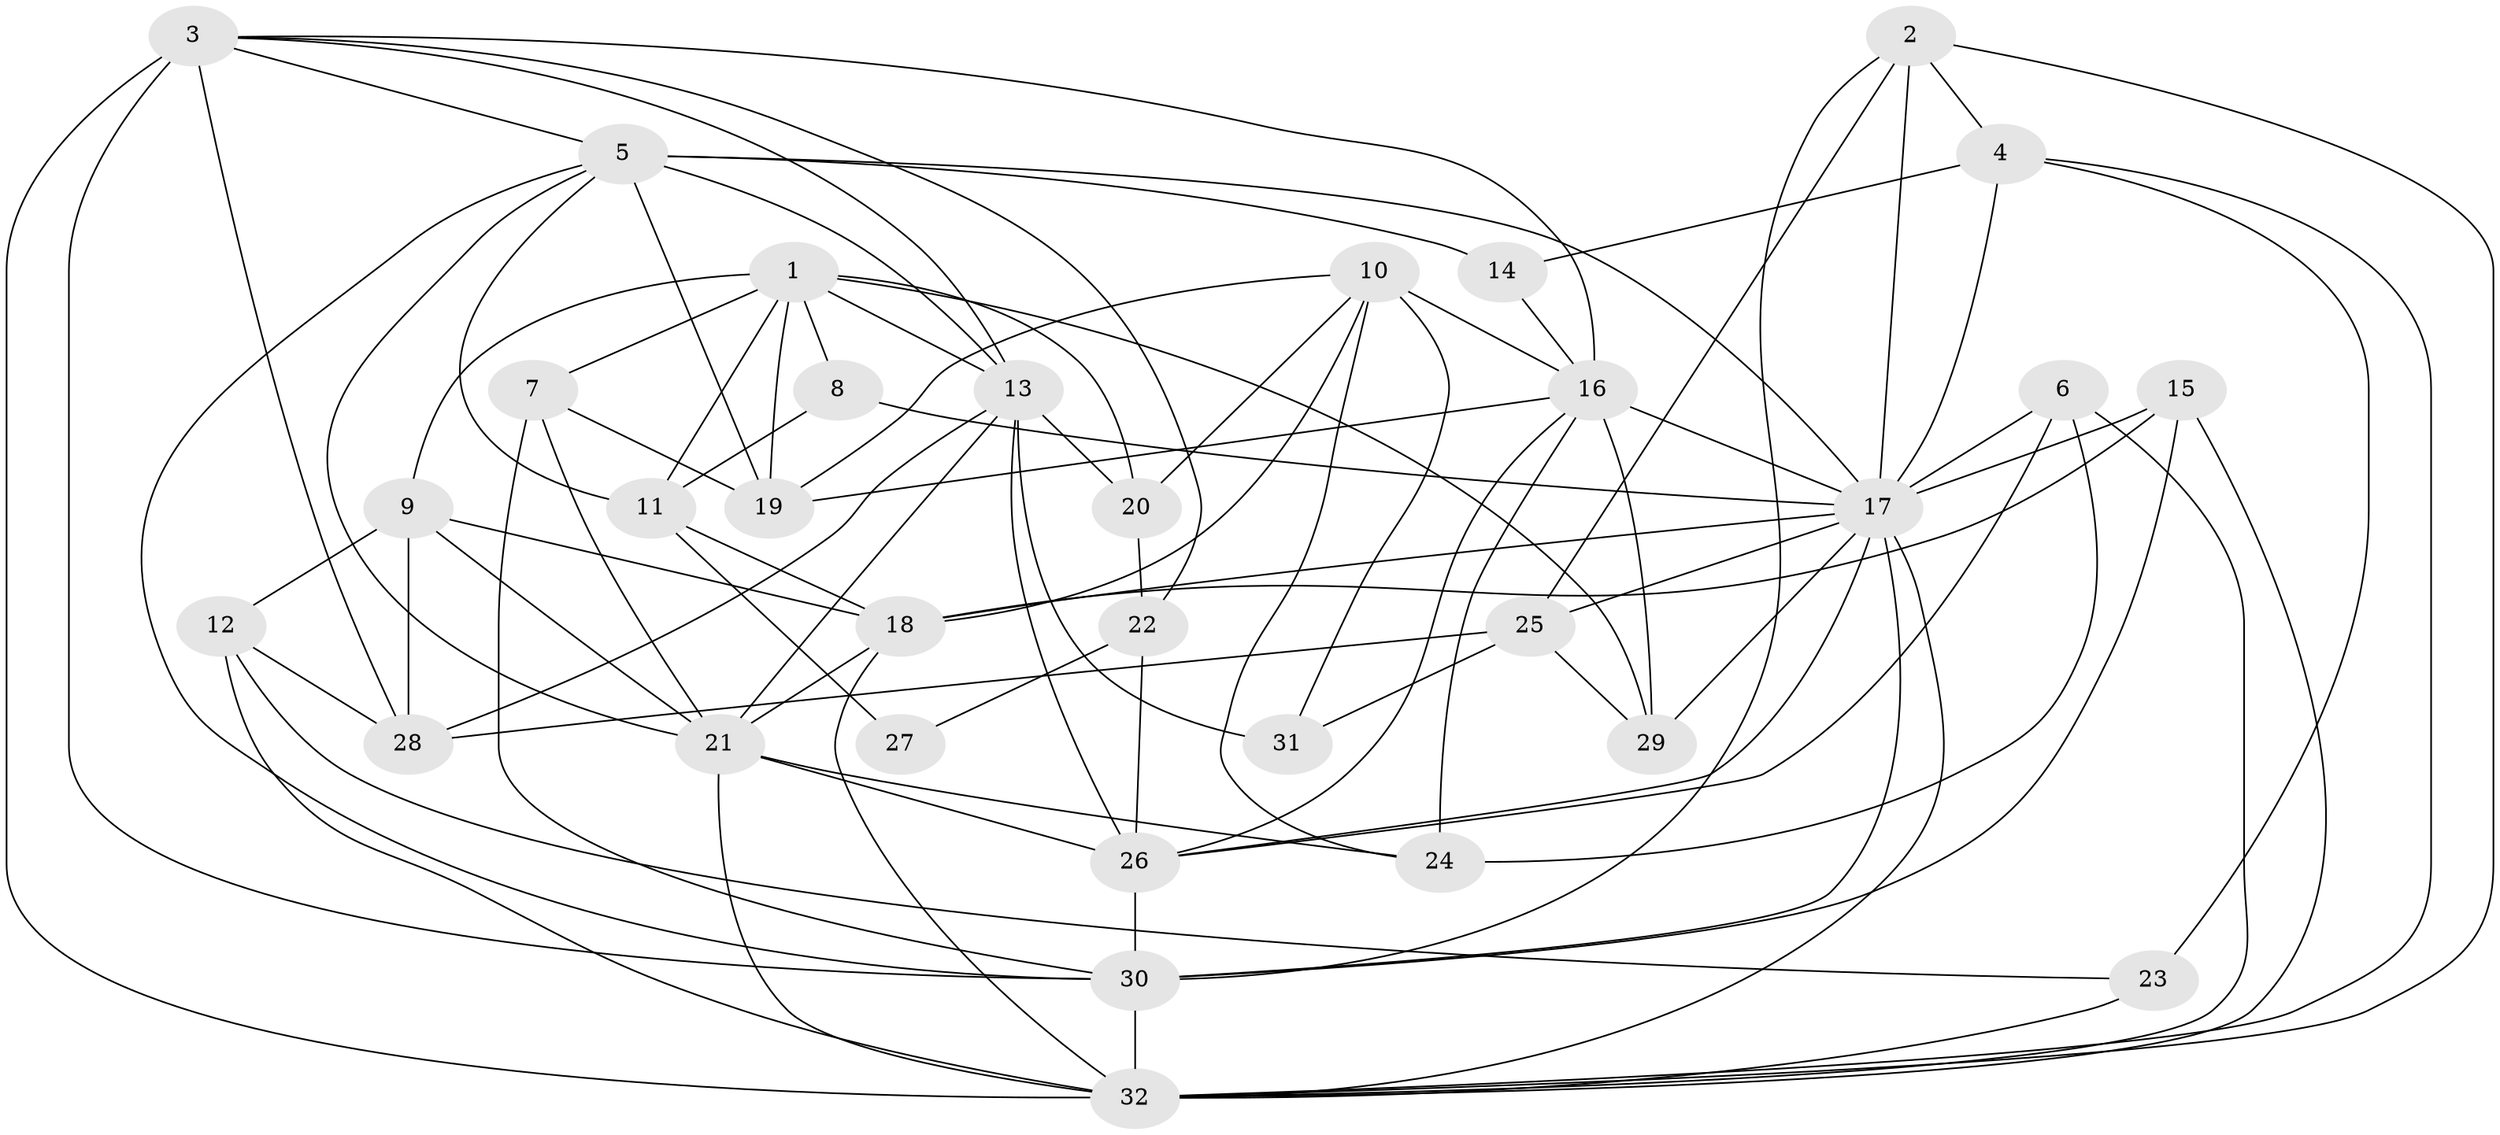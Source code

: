 // original degree distribution, {2: 0.1875, 5: 0.2, 6: 0.0875, 4: 0.2875, 7: 0.0125, 3: 0.1875, 8: 0.0375}
// Generated by graph-tools (version 1.1) at 2025/37/03/04/25 23:37:11]
// undirected, 32 vertices, 90 edges
graph export_dot {
  node [color=gray90,style=filled];
  1;
  2;
  3;
  4;
  5;
  6;
  7;
  8;
  9;
  10;
  11;
  12;
  13;
  14;
  15;
  16;
  17;
  18;
  19;
  20;
  21;
  22;
  23;
  24;
  25;
  26;
  27;
  28;
  29;
  30;
  31;
  32;
  1 -- 7 [weight=1.0];
  1 -- 8 [weight=1.0];
  1 -- 9 [weight=2.0];
  1 -- 11 [weight=1.0];
  1 -- 13 [weight=2.0];
  1 -- 19 [weight=1.0];
  1 -- 20 [weight=1.0];
  1 -- 29 [weight=1.0];
  2 -- 4 [weight=1.0];
  2 -- 17 [weight=1.0];
  2 -- 25 [weight=1.0];
  2 -- 30 [weight=1.0];
  2 -- 32 [weight=1.0];
  3 -- 5 [weight=1.0];
  3 -- 13 [weight=1.0];
  3 -- 16 [weight=1.0];
  3 -- 22 [weight=1.0];
  3 -- 28 [weight=2.0];
  3 -- 30 [weight=1.0];
  3 -- 32 [weight=4.0];
  4 -- 14 [weight=1.0];
  4 -- 17 [weight=1.0];
  4 -- 23 [weight=1.0];
  4 -- 32 [weight=1.0];
  5 -- 11 [weight=1.0];
  5 -- 13 [weight=1.0];
  5 -- 14 [weight=1.0];
  5 -- 17 [weight=2.0];
  5 -- 19 [weight=2.0];
  5 -- 21 [weight=1.0];
  5 -- 30 [weight=1.0];
  6 -- 17 [weight=1.0];
  6 -- 24 [weight=2.0];
  6 -- 26 [weight=1.0];
  6 -- 32 [weight=1.0];
  7 -- 19 [weight=1.0];
  7 -- 21 [weight=2.0];
  7 -- 30 [weight=1.0];
  8 -- 11 [weight=1.0];
  8 -- 17 [weight=1.0];
  9 -- 12 [weight=1.0];
  9 -- 18 [weight=2.0];
  9 -- 21 [weight=1.0];
  9 -- 28 [weight=1.0];
  10 -- 16 [weight=1.0];
  10 -- 18 [weight=1.0];
  10 -- 19 [weight=1.0];
  10 -- 20 [weight=1.0];
  10 -- 24 [weight=1.0];
  10 -- 31 [weight=1.0];
  11 -- 18 [weight=1.0];
  11 -- 27 [weight=1.0];
  12 -- 23 [weight=1.0];
  12 -- 28 [weight=1.0];
  12 -- 32 [weight=1.0];
  13 -- 20 [weight=2.0];
  13 -- 21 [weight=1.0];
  13 -- 26 [weight=1.0];
  13 -- 28 [weight=1.0];
  13 -- 31 [weight=2.0];
  14 -- 16 [weight=1.0];
  15 -- 17 [weight=1.0];
  15 -- 18 [weight=2.0];
  15 -- 30 [weight=1.0];
  15 -- 32 [weight=1.0];
  16 -- 17 [weight=1.0];
  16 -- 19 [weight=1.0];
  16 -- 24 [weight=3.0];
  16 -- 26 [weight=1.0];
  16 -- 29 [weight=1.0];
  17 -- 18 [weight=1.0];
  17 -- 25 [weight=1.0];
  17 -- 26 [weight=1.0];
  17 -- 29 [weight=1.0];
  17 -- 30 [weight=1.0];
  17 -- 32 [weight=1.0];
  18 -- 21 [weight=1.0];
  18 -- 32 [weight=1.0];
  20 -- 22 [weight=1.0];
  21 -- 24 [weight=1.0];
  21 -- 26 [weight=2.0];
  21 -- 32 [weight=1.0];
  22 -- 26 [weight=2.0];
  22 -- 27 [weight=1.0];
  23 -- 32 [weight=2.0];
  25 -- 28 [weight=1.0];
  25 -- 29 [weight=1.0];
  25 -- 31 [weight=1.0];
  26 -- 30 [weight=1.0];
  30 -- 32 [weight=1.0];
}
